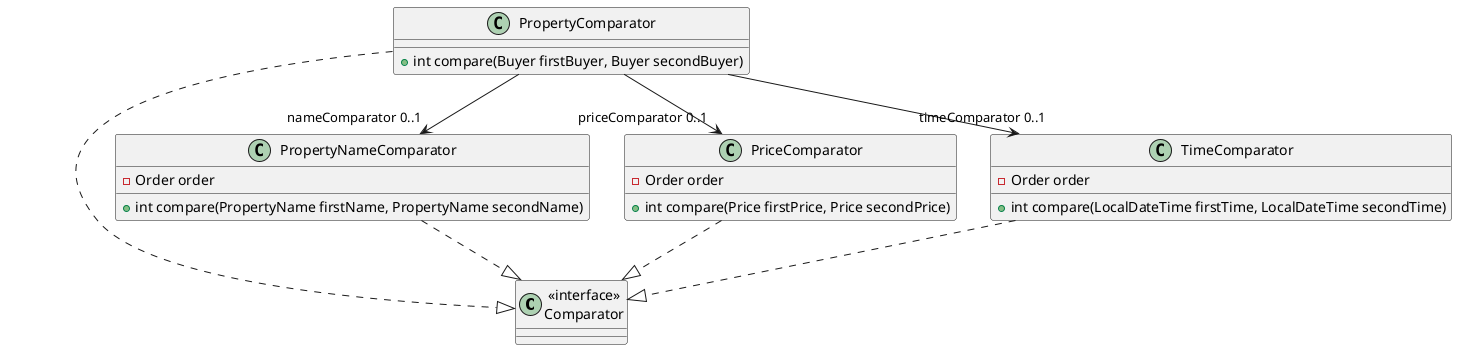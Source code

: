 @startuml
'https://plantuml.com/class-diagram

Class "<<interface>>\nComparator" as Comparator

Class PropertyComparator {
+ int compare(Buyer firstBuyer, Buyer secondBuyer)
}

class PropertyNameComparator {
- Order order
+ int compare(PropertyName firstName, PropertyName secondName)
}

class PriceComparator {
- Order order
+ int compare(Price firstPrice, Price secondPrice)
}

class TimeComparator {
- Order order
+ int compare(LocalDateTime firstTime, LocalDateTime secondTime)
}

PropertyComparator ..|> Comparator
PropertyNameComparator ..|> Comparator
PriceComparator ..|> Comparator
TimeComparator ..|> Comparator

PropertyComparator --> "nameComparator 0..1" PropertyNameComparator
PropertyComparator --> "priceComparator 0..1" PriceComparator
PropertyComparator --> "timeComparator 0..1" TimeComparator
@enduml